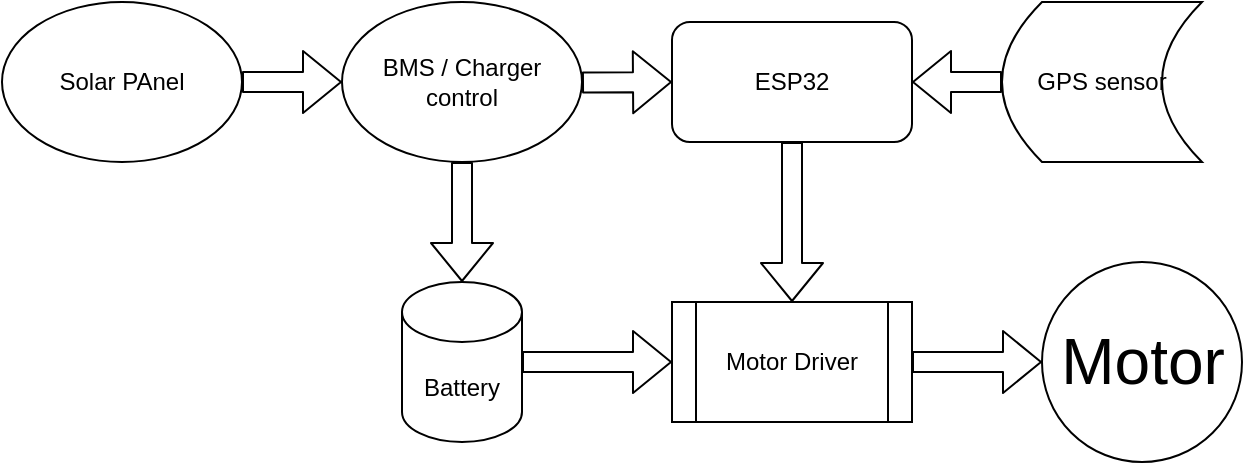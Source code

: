 <mxfile>
    <diagram id="uPqJtkSqy7r8Snaclcfi" name="Page-1">
        <mxGraphModel dx="700" dy="736" grid="1" gridSize="10" guides="1" tooltips="1" connect="1" arrows="1" fold="1" page="1" pageScale="1" pageWidth="850" pageHeight="1100" math="0" shadow="0">
            <root>
                <mxCell id="0"/>
                <mxCell id="1" parent="0"/>
                <mxCell id="20" value="" style="edgeStyle=none;html=1;shape=flexArrow;" edge="1" parent="1" source="18" target="19">
                    <mxGeometry relative="1" as="geometry"/>
                </mxCell>
                <mxCell id="18" value="Solar PAnel" style="ellipse;whiteSpace=wrap;html=1;" vertex="1" parent="1">
                    <mxGeometry x="90" y="130" width="120" height="80" as="geometry"/>
                </mxCell>
                <mxCell id="22" value="" style="edgeStyle=none;shape=flexArrow;html=1;fillColor=default;" edge="1" parent="1" source="19" target="21">
                    <mxGeometry relative="1" as="geometry"/>
                </mxCell>
                <mxCell id="26" value="" style="edgeStyle=none;shape=flexArrow;html=1;fillColor=default;" edge="1" parent="1" source="19" target="25">
                    <mxGeometry relative="1" as="geometry"/>
                </mxCell>
                <mxCell id="19" value="BMS / Charger control" style="ellipse;whiteSpace=wrap;html=1;" vertex="1" parent="1">
                    <mxGeometry x="260" y="130" width="120" height="80" as="geometry"/>
                </mxCell>
                <mxCell id="31" value="" style="edgeStyle=none;shape=flexArrow;html=1;fillColor=default;" edge="1" parent="1" source="21" target="29">
                    <mxGeometry relative="1" as="geometry"/>
                </mxCell>
                <mxCell id="21" value="Battery" style="shape=cylinder3;whiteSpace=wrap;html=1;boundedLbl=1;backgroundOutline=1;size=15;" vertex="1" parent="1">
                    <mxGeometry x="290" y="270" width="60" height="80" as="geometry"/>
                </mxCell>
                <mxCell id="30" value="" style="edgeStyle=none;shape=flexArrow;html=1;fillColor=default;" edge="1" parent="1" source="25" target="29">
                    <mxGeometry relative="1" as="geometry"/>
                </mxCell>
                <mxCell id="25" value="ESP32" style="rounded=1;whiteSpace=wrap;html=1;" vertex="1" parent="1">
                    <mxGeometry x="425" y="140" width="120" height="60" as="geometry"/>
                </mxCell>
                <mxCell id="28" value="" style="edgeStyle=none;shape=flexArrow;html=1;fillColor=default;" edge="1" parent="1" source="27" target="25">
                    <mxGeometry relative="1" as="geometry"/>
                </mxCell>
                <mxCell id="27" value="GPS sensor" style="shape=dataStorage;whiteSpace=wrap;html=1;fixedSize=1;" vertex="1" parent="1">
                    <mxGeometry x="590" y="130" width="100" height="80" as="geometry"/>
                </mxCell>
                <mxCell id="33" value="" style="edgeStyle=none;shape=flexArrow;html=1;fillColor=default;" edge="1" parent="1" source="29" target="32">
                    <mxGeometry relative="1" as="geometry"/>
                </mxCell>
                <mxCell id="29" value="Motor Driver" style="shape=process;whiteSpace=wrap;html=1;backgroundOutline=1;" vertex="1" parent="1">
                    <mxGeometry x="425" y="280" width="120" height="60" as="geometry"/>
                </mxCell>
                <mxCell id="32" value="Motor" style="verticalLabelPosition=middle;shadow=0;dashed=0;align=center;html=1;verticalAlign=middle;strokeWidth=1;shape=ellipse;fontSize=32;perimeter=ellipsePerimeter;" vertex="1" parent="1">
                    <mxGeometry x="610" y="260" width="100" height="100" as="geometry"/>
                </mxCell>
            </root>
        </mxGraphModel>
    </diagram>
</mxfile>